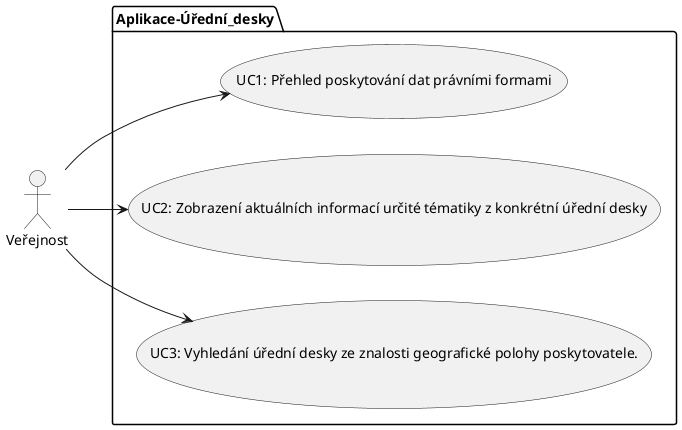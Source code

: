 @startuml BulletinsUseCaseDiagram
left to right direction 
actor "Veřejnost" as V
 
package Aplikace-Úřední_desky { 
  usecase "UC1: Přehled poskytování dat právními formami" as prehled
  usecase "UC2: Zobrazení aktuálních informací určité tématiky z konkrétní úřední desky" as zobrazeni
  usecase "UC3: Vyhledání úřední desky ze znalosti geografické polohy poskytovatele." as vyhledani

}


V --> prehled

V --> zobrazeni

V --> vyhledani


@enduml
